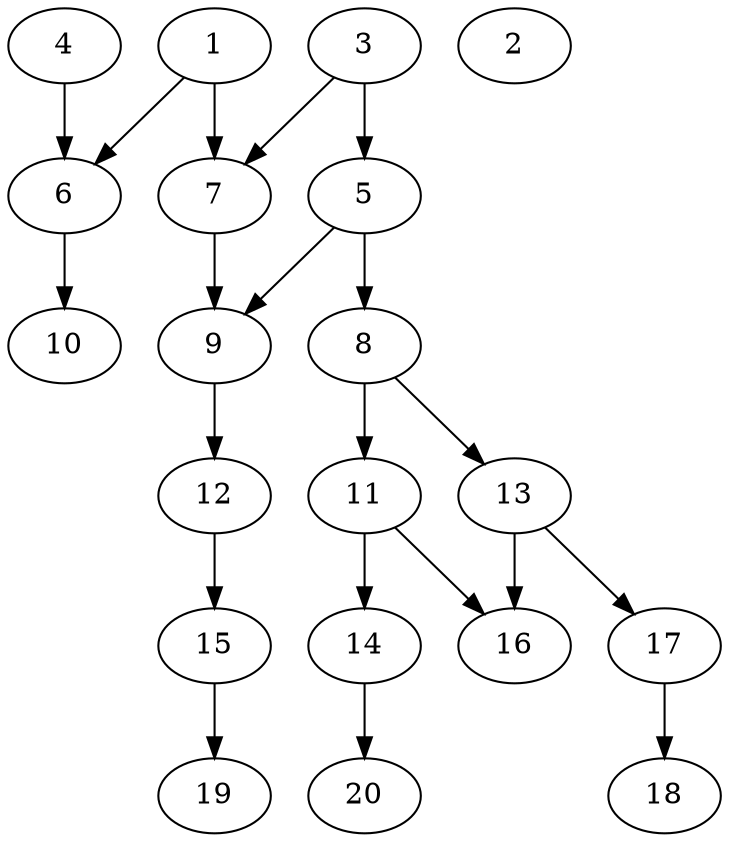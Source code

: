 // DAG automatically generated by daggen at Thu Oct  3 13:58:42 2019
// ./daggen --dot -n 20 --ccr 0.3 --fat 0.5 --regular 0.9 --density 0.5 --mindata 5242880 --maxdata 52428800 
digraph G {
  1 [size="59856213", alpha="0.20", expect_size="17956864"] 
  1 -> 6 [size ="17956864"]
  1 -> 7 [size ="17956864"]
  2 [size="76376747", alpha="0.12", expect_size="22913024"] 
  3 [size="128730453", alpha="0.05", expect_size="38619136"] 
  3 -> 5 [size ="38619136"]
  3 -> 7 [size ="38619136"]
  4 [size="85019307", alpha="0.12", expect_size="25505792"] 
  4 -> 6 [size ="25505792"]
  5 [size="64662187", alpha="0.15", expect_size="19398656"] 
  5 -> 8 [size ="19398656"]
  5 -> 9 [size ="19398656"]
  6 [size="23197013", alpha="0.18", expect_size="6959104"] 
  6 -> 10 [size ="6959104"]
  7 [size="43472213", alpha="0.10", expect_size="13041664"] 
  7 -> 9 [size ="13041664"]
  8 [size="137714347", alpha="0.12", expect_size="41314304"] 
  8 -> 11 [size ="41314304"]
  8 -> 13 [size ="41314304"]
  9 [size="83496960", alpha="0.12", expect_size="25049088"] 
  9 -> 12 [size ="25049088"]
  10 [size="93764267", alpha="0.07", expect_size="28129280"] 
  11 [size="123914240", alpha="0.19", expect_size="37174272"] 
  11 -> 14 [size ="37174272"]
  11 -> 16 [size ="37174272"]
  12 [size="120439467", alpha="0.11", expect_size="36131840"] 
  12 -> 15 [size ="36131840"]
  13 [size="54558720", alpha="0.09", expect_size="16367616"] 
  13 -> 16 [size ="16367616"]
  13 -> 17 [size ="16367616"]
  14 [size="91234987", alpha="0.06", expect_size="27370496"] 
  14 -> 20 [size ="27370496"]
  15 [size="27852800", alpha="0.19", expect_size="8355840"] 
  15 -> 19 [size ="8355840"]
  16 [size="143213227", alpha="0.06", expect_size="42963968"] 
  17 [size="130416640", alpha="0.13", expect_size="39124992"] 
  17 -> 18 [size ="39124992"]
  18 [size="52841813", alpha="0.08", expect_size="15852544"] 
  19 [size="143810560", alpha="0.19", expect_size="43143168"] 
  20 [size="84077227", alpha="0.11", expect_size="25223168"] 
}
